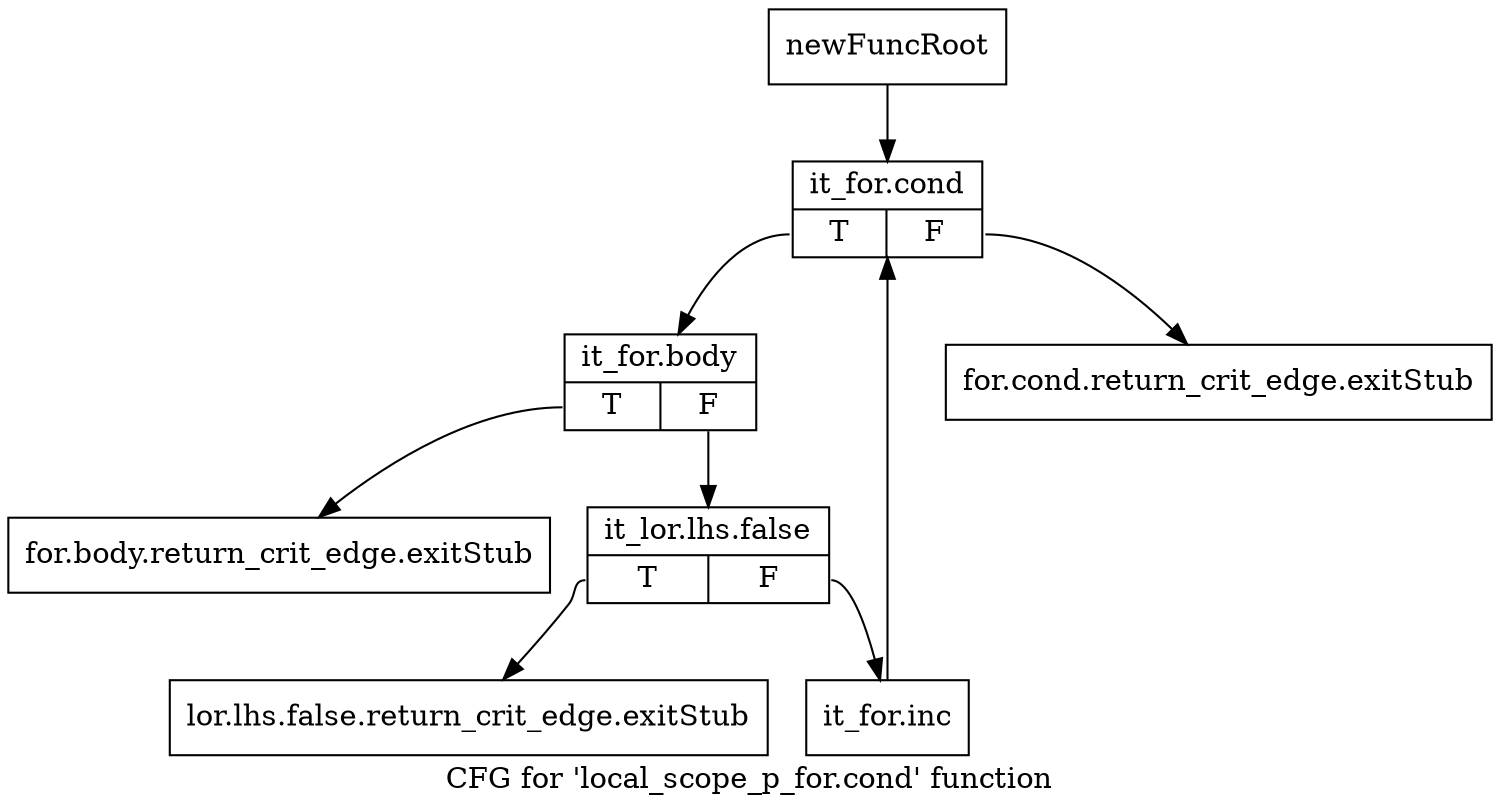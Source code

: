 digraph "CFG for 'local_scope_p_for.cond' function" {
	label="CFG for 'local_scope_p_for.cond' function";

	Node0xabd84b0 [shape=record,label="{newFuncRoot}"];
	Node0xabd84b0 -> Node0xabd89f0;
	Node0xabd8500 [shape=record,label="{for.cond.return_crit_edge.exitStub}"];
	Node0xabd8950 [shape=record,label="{for.body.return_crit_edge.exitStub}"];
	Node0xabd89a0 [shape=record,label="{lor.lhs.false.return_crit_edge.exitStub}"];
	Node0xabd89f0 [shape=record,label="{it_for.cond|{<s0>T|<s1>F}}"];
	Node0xabd89f0:s0 -> Node0xabd8a40;
	Node0xabd89f0:s1 -> Node0xabd8500;
	Node0xabd8a40 [shape=record,label="{it_for.body|{<s0>T|<s1>F}}"];
	Node0xabd8a40:s0 -> Node0xabd8950;
	Node0xabd8a40:s1 -> Node0xabd8a90;
	Node0xabd8a90 [shape=record,label="{it_lor.lhs.false|{<s0>T|<s1>F}}"];
	Node0xabd8a90:s0 -> Node0xabd89a0;
	Node0xabd8a90:s1 -> Node0xabd8ae0;
	Node0xabd8ae0 [shape=record,label="{it_for.inc}"];
	Node0xabd8ae0 -> Node0xabd89f0;
}
